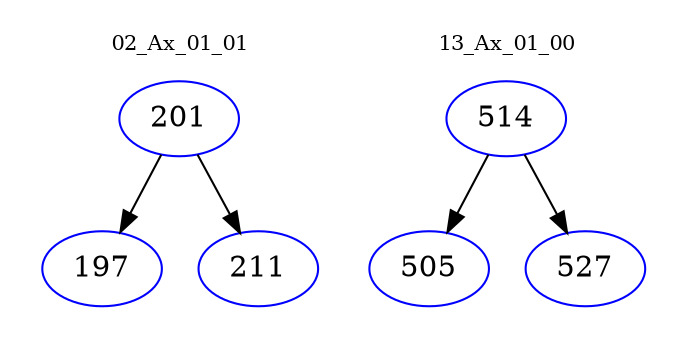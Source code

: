 digraph{
subgraph cluster_0 {
color = white
label = "02_Ax_01_01";
fontsize=10;
T0_201 [label="201", color="blue"]
T0_201 -> T0_197 [color="black"]
T0_197 [label="197", color="blue"]
T0_201 -> T0_211 [color="black"]
T0_211 [label="211", color="blue"]
}
subgraph cluster_1 {
color = white
label = "13_Ax_01_00";
fontsize=10;
T1_514 [label="514", color="blue"]
T1_514 -> T1_505 [color="black"]
T1_505 [label="505", color="blue"]
T1_514 -> T1_527 [color="black"]
T1_527 [label="527", color="blue"]
}
}
